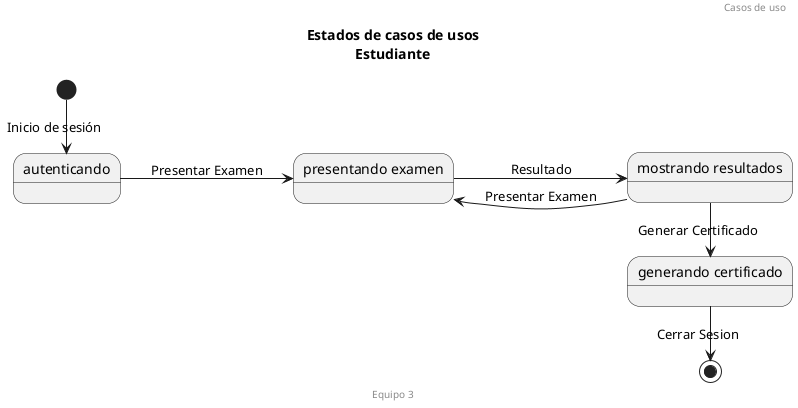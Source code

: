 @startuml "Relaición de Estados de Casos de Usos"


title Estados de casos de usos\nEstudiante
header Casos de uso
Footer Equipo 3
skinparam width 300
left to right direction

state "autenticando" as au
state "presentando examen" as pe
state "mostrando resultados" as mr
state "generando certificado" as gc


[*] -r-> au : Inicio de sesión
au --> pe: Presentar Examen
pe --> mr: Resultado
mr --> pe: Presentar Examen
mr -r-> gc: Generar Certificado

gc -r-> [*]: Cerrar Sesion


